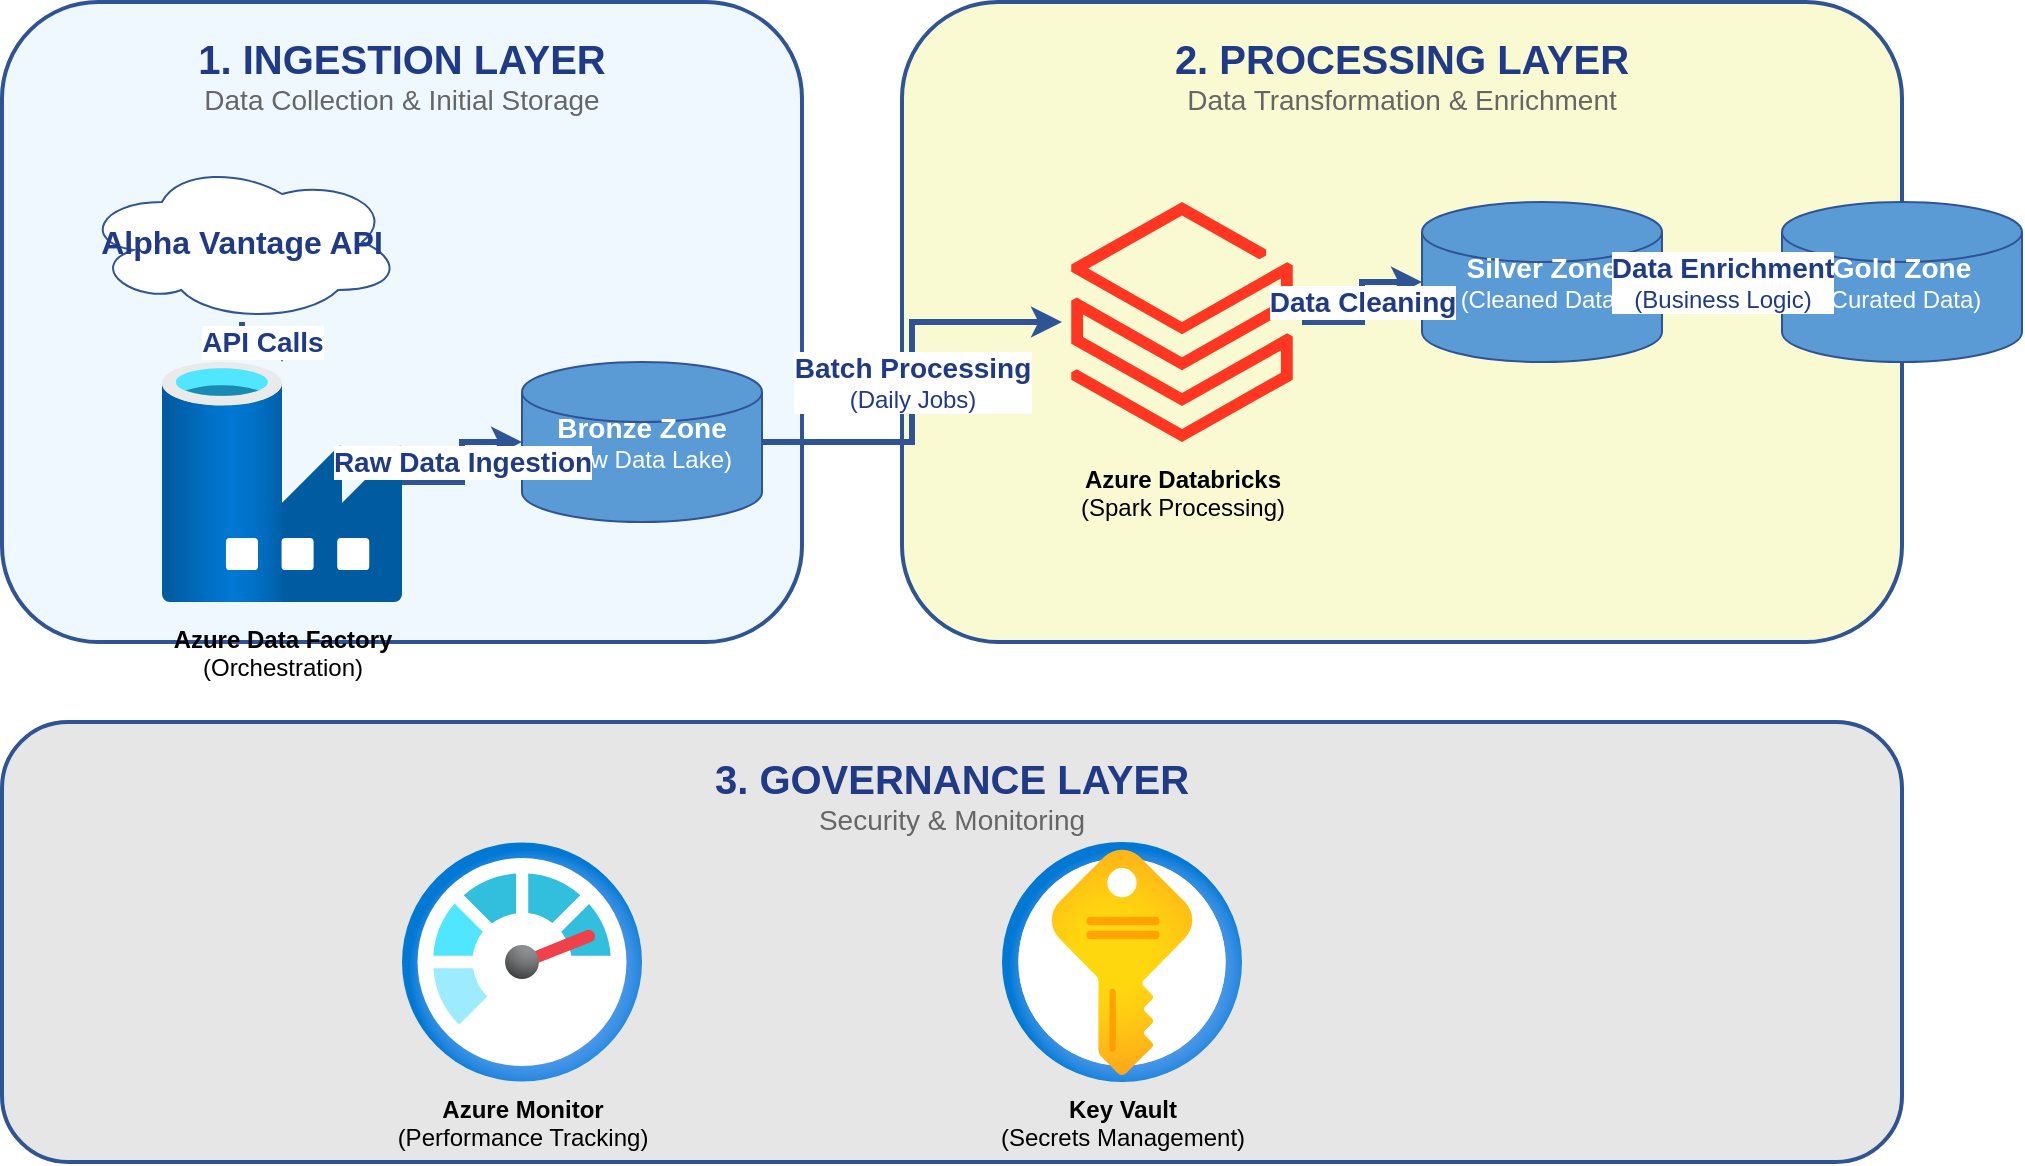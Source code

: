 <mxfile version="26.0.10">
  <diagram id="NLLFhMG3J_zeZ7qMwnoa" name="Page-1">
    <mxGraphModel dx="1195" dy="791" grid="1" gridSize="10" guides="1" tooltips="1" connect="1" arrows="1" fold="1" page="1" pageScale="1" pageWidth="1200" pageHeight="900" math="0" shadow="0">
      <root>
        <mxCell id="0" />
        <mxCell id="1" parent="0" />
        <mxCell id="region-ingestion" value="&lt;b&gt;1. INGESTION LAYER&lt;/b&gt;&lt;div style=&#39;font-size:14px;color:#666&#39;&gt;Data Collection &amp; Initial Storage&lt;/div&gt;" style="rounded=1;whiteSpace=wrap;html=1;strokeColor=#2F5496;strokeWidth=2;fillColor=#F0F8FF;fontSize=20;fontColor=#1F3A87;align=center;verticalAlign=top;spacingTop=10;" parent="1" vertex="1">
          <mxGeometry x="50" y="40" width="400" height="320" as="geometry" />
        </mxCell>
        <mxCell id="alpha-vantage" value="&lt;b&gt;Alpha Vantage API&lt;/b&gt;" style="shape=cloud;whiteSpace=wrap;html=1;fontSize=16;fontColor=#1F3A87;align=center;strokeColor=#2F5496;fillColor=#FFFFFF;verticalAlign=middle;" parent="region-ingestion" vertex="1">
          <mxGeometry x="40" y="80" width="160" height="80" as="geometry" />
        </mxCell>
        <mxCell id="azure-data-factory" value=" " style="shape=image;aspect=fixed;html=1;image=img/lib/azure2/databases/Data_Factory.svg;fontSize=14;align=center;verticalAlign=top;labelPosition=bottom;spacing=5;" parent="region-ingestion" vertex="1">
          <mxGeometry x="80" y="180" width="120" height="120" as="geometry" />
        </mxCell>
        <mxCell id="label-data-factory" value="&lt;b&gt;Azure Data Factory&lt;/b&gt;&lt;div style=&#39;font-size:12px&#39;&gt;(Orchestration)&lt;/div&gt;" style="text;html=1;strokeColor=none;fillColor=none;align=center;verticalAlign=top;spacingTop=5;" parent="region-ingestion" vertex="1">
          <mxGeometry x="80" y="300" width="120" height="40" as="geometry" />
        </mxCell>
        <mxCell id="bronze-zone" value="&lt;b&gt;Bronze Zone&lt;/b&gt;&lt;div style=&#39;font-size:12px&#39;&gt;(Raw Data Lake)&lt;/div&gt;" style="shape=cylinder3;whiteSpace=wrap;html=1;fontSize=14;fontColor=#FFFFFF;align=center;fillColor=#5B9BD5;strokeColor=#2F5496;verticalAlign=middle;" parent="region-ingestion" vertex="1">
          <mxGeometry x="260" y="180" width="120" height="80" as="geometry" />
        </mxCell>
        <mxCell id="region-processing" value="&lt;b&gt;2. PROCESSING LAYER&lt;/b&gt;&lt;div style=&#39;font-size:14px;color:#666&#39;&gt;Data Transformation &amp; Enrichment&lt;/div&gt;" style="rounded=1;whiteSpace=wrap;html=1;strokeColor=#2F5496;strokeWidth=2;fillColor=#FAFAD2;fontSize=20;fontColor=#1F3A87;align=center;verticalAlign=top;spacingTop=10;" parent="1" vertex="1">
          <mxGeometry x="500" y="40" width="500" height="320" as="geometry" />
        </mxCell>
        <mxCell id="databricks-processing" value=" " style="shape=image;aspect=fixed;html=1;image=img/lib/azure2/analytics/Azure_Databricks.svg;fontSize=14;align=center;verticalAlign=top;" parent="region-processing" vertex="1">
          <mxGeometry x="80" y="100" width="120" height="120" as="geometry" />
        </mxCell>
        <mxCell id="label-databricks" value="&lt;b&gt;Azure Databricks&lt;/b&gt;&lt;div style=&#39;font-size:12px&#39;&gt;(Spark Processing)&lt;/div&gt;" style="text;html=1;strokeColor=none;fillColor=none;align=center;verticalAlign=top;spacingTop=5;" parent="region-processing" vertex="1">
          <mxGeometry x="80" y="220" width="120" height="40" as="geometry" />
        </mxCell>
        <mxCell id="silver-layer" value="&lt;b&gt;Silver Zone&lt;/b&gt;&lt;div style=&#39;font-size:12px&#39;&gt;(Cleaned Data)&lt;/div&gt;" style="shape=cylinder3;whiteSpace=wrap;html=1;fontSize=14;fontColor=#FFFFFF;align=center;fillColor=#5B9BD5;strokeColor=#2F5496;verticalAlign=middle;" parent="region-processing" vertex="1">
          <mxGeometry x="260" y="100" width="120" height="80" as="geometry" />
        </mxCell>
        <mxCell id="gold-layer" value="&lt;b&gt;Gold Zone&lt;/b&gt;&lt;div style=&#39;font-size:12px&#39;&gt;(Curated Data)&lt;/div&gt;" style="shape=cylinder3;whiteSpace=wrap;html=1;fontSize=14;fontColor=#FFFFFF;align=center;fillColor=#5B9BD5;strokeColor=#2F5496;verticalAlign=middle;" parent="region-processing" vertex="1">
          <mxGeometry x="440" y="100" width="120" height="80" as="geometry" />
        </mxCell>
        <mxCell id="conn4" value="&lt;b style=&#39;font-size:14px&#39;&gt;Data Cleaning&lt;/b&gt;" style="edgeStyle=orthogonalEdgeStyle;rounded=0;html=1;strokeWidth=3;strokeColor=#2F5496;fontSize=12;fontColor=#1F3A87;endArrow=classic;endFill=1;labelBackgroundColor=#ffffff;" parent="region-processing" source="databricks-processing" target="silver-layer" edge="1">
          <mxGeometry relative="1" as="geometry" />
        </mxCell>
        <mxCell id="conn5" value="&lt;b style=&#39;font-size:14px&#39;&gt;Data Enrichment&lt;/b&gt;&lt;div style=&#39;font-size:12px&#39;&gt;(Business Logic)&lt;/div&gt;" style="edgeStyle=orthogonalEdgeStyle;rounded=0;html=1;strokeWidth=3;strokeColor=#2F5496;fontSize=12;fontColor=#1F3A87;endArrow=classic;endFill=1;labelBackgroundColor=#ffffff;" parent="region-processing" source="silver-layer" target="gold-layer" edge="1">
          <mxGeometry relative="1" as="geometry" />
        </mxCell>
        <mxCell id="region-governance" value="&lt;b&gt;3. GOVERNANCE LAYER&lt;/b&gt;&lt;div style=&#39;font-size:14px;color:#666&#39;&gt;Security &amp; Monitoring&lt;/div&gt;" style="rounded=1;whiteSpace=wrap;html=1;strokeColor=#2F5496;strokeWidth=2;fillColor=#E6E6E6;fontSize=20;fontColor=#1F3A87;align=center;verticalAlign=top;spacingTop=10;" parent="1" vertex="1">
          <mxGeometry x="50" y="400" width="950" height="220" as="geometry" />
        </mxCell>
        <mxCell id="azure-monitor" value=" " style="shape=image;aspect=fixed;html=1;image=img/lib/azure2/management_governance/Monitor.svg;fontSize=14;align=center;verticalAlign=top;" parent="region-governance" vertex="1">
          <mxGeometry x="200" y="60" width="120" height="120" as="geometry" />
        </mxCell>
        <mxCell id="label-monitor" value="&lt;b&gt;Azure Monitor&lt;/b&gt;&lt;div style=&#39;font-size:12px&#39;&gt;(Performance Tracking)&lt;/div&gt;" style="text;html=1;strokeColor=none;fillColor=none;align=center;verticalAlign=top;" parent="region-governance" vertex="1">
          <mxGeometry x="200" y="180" width="120" height="40" as="geometry" />
        </mxCell>
        <mxCell id="key-vault" value=" " style="shape=image;aspect=fixed;html=1;image=img/lib/azure2/security/Key_Vaults.svg;fontSize=14;align=center;verticalAlign=top;" parent="region-governance" vertex="1">
          <mxGeometry x="500" y="60" width="120" height="120" as="geometry" />
        </mxCell>
        <mxCell id="label-keyvault" value="&lt;b&gt;Key Vault&lt;/b&gt;&lt;div style=&#39;font-size:12px&#39;&gt;(Secrets Management)&lt;/div&gt;" style="text;html=1;strokeColor=none;fillColor=none;align=center;verticalAlign=top;" parent="region-governance" vertex="1">
          <mxGeometry x="500" y="180" width="120" height="40" as="geometry" />
        </mxCell>
        <mxCell id="conn1" value="&lt;b style=&#39;font-size:14px&#39;&gt;API Calls&lt;/b&gt;" style="edgeStyle=orthogonalEdgeStyle;rounded=0;html=1;strokeWidth=3;strokeColor=#2F5496;fontSize=12;fontColor=#1F3A87;endArrow=classic;endFill=1;labelBackgroundColor=#ffffff;entryX=0.5;entryY=0;exitX=0.5;exitY=1;" parent="1" source="alpha-vantage" target="azure-data-factory" edge="1">
          <mxGeometry relative="1" as="geometry" />
        </mxCell>
        <mxCell id="conn2" value="&lt;b style=&#39;font-size:14px&#39;&gt;Raw Data Ingestion&lt;/b&gt;" style="edgeStyle=orthogonalEdgeStyle;rounded=0;html=1;strokeWidth=3;strokeColor=#2F5496;fontSize=12;fontColor=#1F3A87;endArrow=classic;endFill=1;labelBackgroundColor=#ffffff;" parent="1" source="azure-data-factory" target="bronze-zone" edge="1">
          <mxGeometry relative="1" as="geometry" />
        </mxCell>
        <mxCell id="conn3" value="&lt;b style=&#39;font-size:14px&#39;&gt;Batch Processing&lt;/b&gt;&lt;div style=&#39;font-size:12px&#39;&gt;(Daily Jobs)&lt;/div&gt;" style="edgeStyle=orthogonalEdgeStyle;rounded=0;html=1;strokeWidth=3;strokeColor=#2F5496;fontSize=12;fontColor=#1F3A87;endArrow=classic;endFill=1;labelBackgroundColor=#ffffff;" parent="1" source="bronze-zone" target="databricks-processing" edge="1">
          <mxGeometry relative="1" as="geometry" />
        </mxCell>
      </root>
    </mxGraphModel>
  </diagram>
</mxfile>
